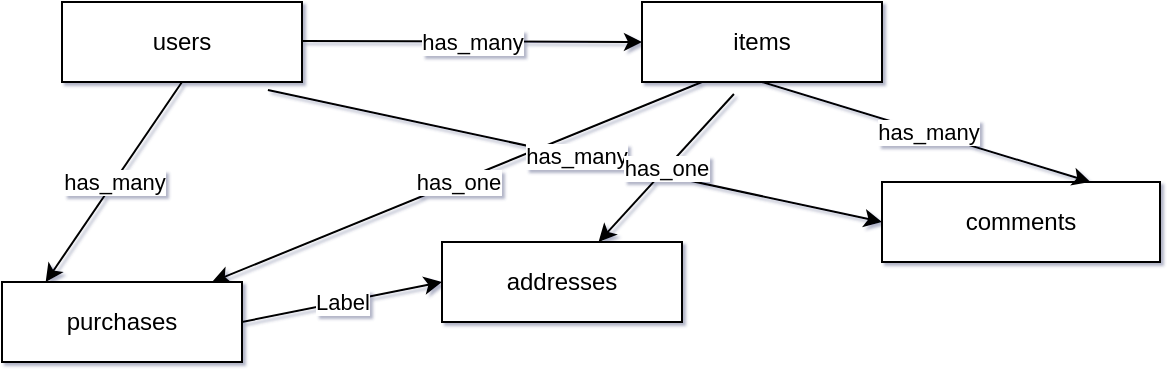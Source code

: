 <mxfile version="13.6.5">
    <diagram id="xWyK-RcXenSv-rnFcccI" name="ページ1">
        <mxGraphModel dx="675" dy="555" grid="1" gridSize="10" guides="1" tooltips="1" connect="1" arrows="1" fold="1" page="1" pageScale="1" pageWidth="827" pageHeight="1169" math="0" shadow="1">
            <root>
                <mxCell id="0"/>
                <mxCell id="1" parent="0"/>
                <mxCell id="3" value="users" style="rounded=0;whiteSpace=wrap;html=1;" vertex="1" parent="1">
                    <mxGeometry x="80" y="100" width="120" height="40" as="geometry"/>
                </mxCell>
                <mxCell id="4" value="items" style="rounded=0;whiteSpace=wrap;html=1;" vertex="1" parent="1">
                    <mxGeometry x="370" y="100" width="120" height="40" as="geometry"/>
                </mxCell>
                <mxCell id="7" style="edgeStyle=orthogonalEdgeStyle;rounded=0;orthogonalLoop=1;jettySize=auto;html=1;exitX=0.5;exitY=1;exitDx=0;exitDy=0;" edge="1" parent="1">
                    <mxGeometry relative="1" as="geometry">
                        <mxPoint x="430" y="280" as="sourcePoint"/>
                        <mxPoint x="430" y="280" as="targetPoint"/>
                    </mxGeometry>
                </mxCell>
                <mxCell id="21" value="" style="endArrow=classic;html=1;exitX=0.25;exitY=1;exitDx=0;exitDy=0;entryX=0.75;entryY=0;entryDx=0;entryDy=0;" edge="1" parent="1" source="4">
                    <mxGeometry relative="1" as="geometry">
                        <mxPoint x="390" y="210" as="sourcePoint"/>
                        <mxPoint x="155" y="240" as="targetPoint"/>
                    </mxGeometry>
                </mxCell>
                <mxCell id="22" value="has_one" style="edgeLabel;resizable=0;html=1;align=center;verticalAlign=middle;" connectable="0" vertex="1" parent="21">
                    <mxGeometry relative="1" as="geometry"/>
                </mxCell>
                <mxCell id="23" value="has_many" style="endArrow=classic;html=1;entryX=0;entryY=0.5;entryDx=0;entryDy=0;" edge="1" parent="1" target="4">
                    <mxGeometry relative="1" as="geometry">
                        <mxPoint x="200" y="119.5" as="sourcePoint"/>
                        <mxPoint x="300" y="119.5" as="targetPoint"/>
                    </mxGeometry>
                </mxCell>
                <mxCell id="28" value="" style="endArrow=classic;html=1;exitX=0.5;exitY=1;exitDx=0;exitDy=0;entryX=0.156;entryY=0;entryDx=0;entryDy=0;entryPerimeter=0;" edge="1" parent="1" source="3">
                    <mxGeometry relative="1" as="geometry">
                        <mxPoint x="320" y="360" as="sourcePoint"/>
                        <mxPoint x="71.84" y="240" as="targetPoint"/>
                    </mxGeometry>
                </mxCell>
                <mxCell id="29" value="has_many" style="edgeLabel;resizable=0;html=1;align=center;verticalAlign=middle;" connectable="0" vertex="1" parent="28">
                    <mxGeometry relative="1" as="geometry"/>
                </mxCell>
                <mxCell id="30" value="comments" style="rounded=0;whiteSpace=wrap;html=1;" vertex="1" parent="1">
                    <mxGeometry x="490" y="190" width="139" height="40" as="geometry"/>
                </mxCell>
                <mxCell id="32" value="" style="endArrow=classic;html=1;exitX=0.5;exitY=1;exitDx=0;exitDy=0;entryX=0.75;entryY=0;entryDx=0;entryDy=0;" edge="1" parent="1" source="4" target="30">
                    <mxGeometry relative="1" as="geometry">
                        <mxPoint x="430" y="190" as="sourcePoint"/>
                        <mxPoint x="530" y="190" as="targetPoint"/>
                    </mxGeometry>
                </mxCell>
                <mxCell id="33" value="has_many" style="edgeLabel;resizable=0;html=1;align=center;verticalAlign=middle;" connectable="0" vertex="1" parent="32">
                    <mxGeometry relative="1" as="geometry"/>
                </mxCell>
                <mxCell id="34" value="" style="endArrow=classic;html=1;exitX=0.858;exitY=1.1;exitDx=0;exitDy=0;exitPerimeter=0;entryX=0;entryY=0.5;entryDx=0;entryDy=0;" edge="1" parent="1" source="3" target="30">
                    <mxGeometry relative="1" as="geometry">
                        <mxPoint x="320" y="360" as="sourcePoint"/>
                        <mxPoint x="420" y="360" as="targetPoint"/>
                    </mxGeometry>
                </mxCell>
                <mxCell id="35" value="has_many" style="edgeLabel;resizable=0;html=1;align=center;verticalAlign=middle;" connectable="0" vertex="1" parent="34">
                    <mxGeometry relative="1" as="geometry"/>
                </mxCell>
                <mxCell id="36" value="addresses" style="rounded=0;whiteSpace=wrap;html=1;" vertex="1" parent="1">
                    <mxGeometry x="270" y="220" width="120" height="40" as="geometry"/>
                </mxCell>
                <mxCell id="37" value="has_one" style="endArrow=classic;html=1;exitX=0.383;exitY=1.15;exitDx=0;exitDy=0;exitPerimeter=0;" edge="1" parent="1" source="4" target="36">
                    <mxGeometry relative="1" as="geometry">
                        <mxPoint x="290" y="330" as="sourcePoint"/>
                        <mxPoint x="420" y="360" as="targetPoint"/>
                    </mxGeometry>
                </mxCell>
                <mxCell id="41" value="purchases" style="rounded=0;whiteSpace=wrap;html=1;" vertex="1" parent="1">
                    <mxGeometry x="50" y="240" width="120" height="40" as="geometry"/>
                </mxCell>
                <mxCell id="42" value="" style="endArrow=classic;html=1;exitX=1;exitY=0.5;exitDx=0;exitDy=0;entryX=0;entryY=0.5;entryDx=0;entryDy=0;" edge="1" parent="1" source="41" target="36">
                    <mxGeometry relative="1" as="geometry">
                        <mxPoint x="320" y="360" as="sourcePoint"/>
                        <mxPoint x="420" y="360" as="targetPoint"/>
                    </mxGeometry>
                </mxCell>
                <mxCell id="43" value="Label" style="edgeLabel;resizable=0;html=1;align=center;verticalAlign=middle;" connectable="0" vertex="1" parent="42">
                    <mxGeometry relative="1" as="geometry"/>
                </mxCell>
            </root>
        </mxGraphModel>
    </diagram>
</mxfile>